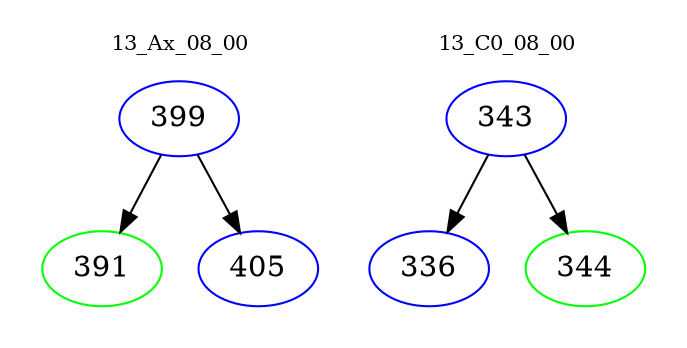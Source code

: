 digraph{
subgraph cluster_0 {
color = white
label = "13_Ax_08_00";
fontsize=10;
T0_399 [label="399", color="blue"]
T0_399 -> T0_391 [color="black"]
T0_391 [label="391", color="green"]
T0_399 -> T0_405 [color="black"]
T0_405 [label="405", color="blue"]
}
subgraph cluster_1 {
color = white
label = "13_C0_08_00";
fontsize=10;
T1_343 [label="343", color="blue"]
T1_343 -> T1_336 [color="black"]
T1_336 [label="336", color="blue"]
T1_343 -> T1_344 [color="black"]
T1_344 [label="344", color="green"]
}
}
